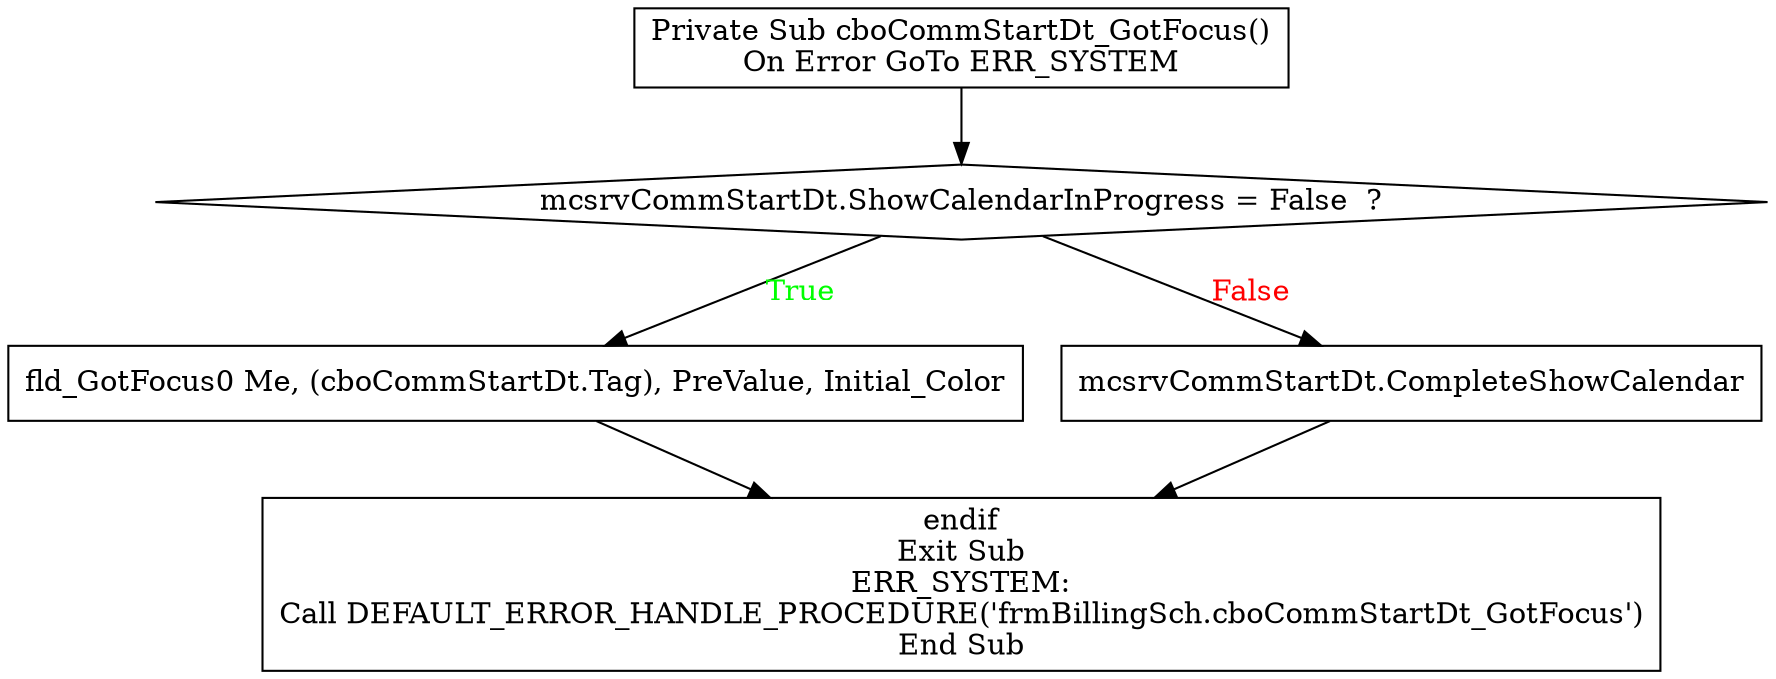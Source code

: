digraph G{
Node_1 [ label ="Private Sub cboCommStartDt_GotFocus()\nOn Error GoTo ERR_SYSTEM",shape="box"];
Node_2 [ label ="mcsrvCommStartDt.ShowCalendarInProgress = False  ?",shape="diamond"];
Node_3 [ label ="fld_GotFocus0 Me, (cboCommStartDt.Tag), PreValue, Initial_Color",shape="box"];
Node_4 [ label ="mcsrvCommStartDt.CompleteShowCalendar",shape="box"];
Node_5 [ label ="endif\nExit Sub\nERR_SYSTEM:\nCall DEFAULT_ERROR_HANDLE_PROCEDURE('frmBillingSch.cboCommStartDt_GotFocus')\nEnd Sub",shape="box"];
Node_2 -> Node_3 [label="True",fontcolor="GREEN"];
Node_1 -> Node_2;
Node_2 -> Node_4 [label="False",fontcolor="RED"];
Node_3 -> Node_5;
Node_4 -> Node_5;
}
